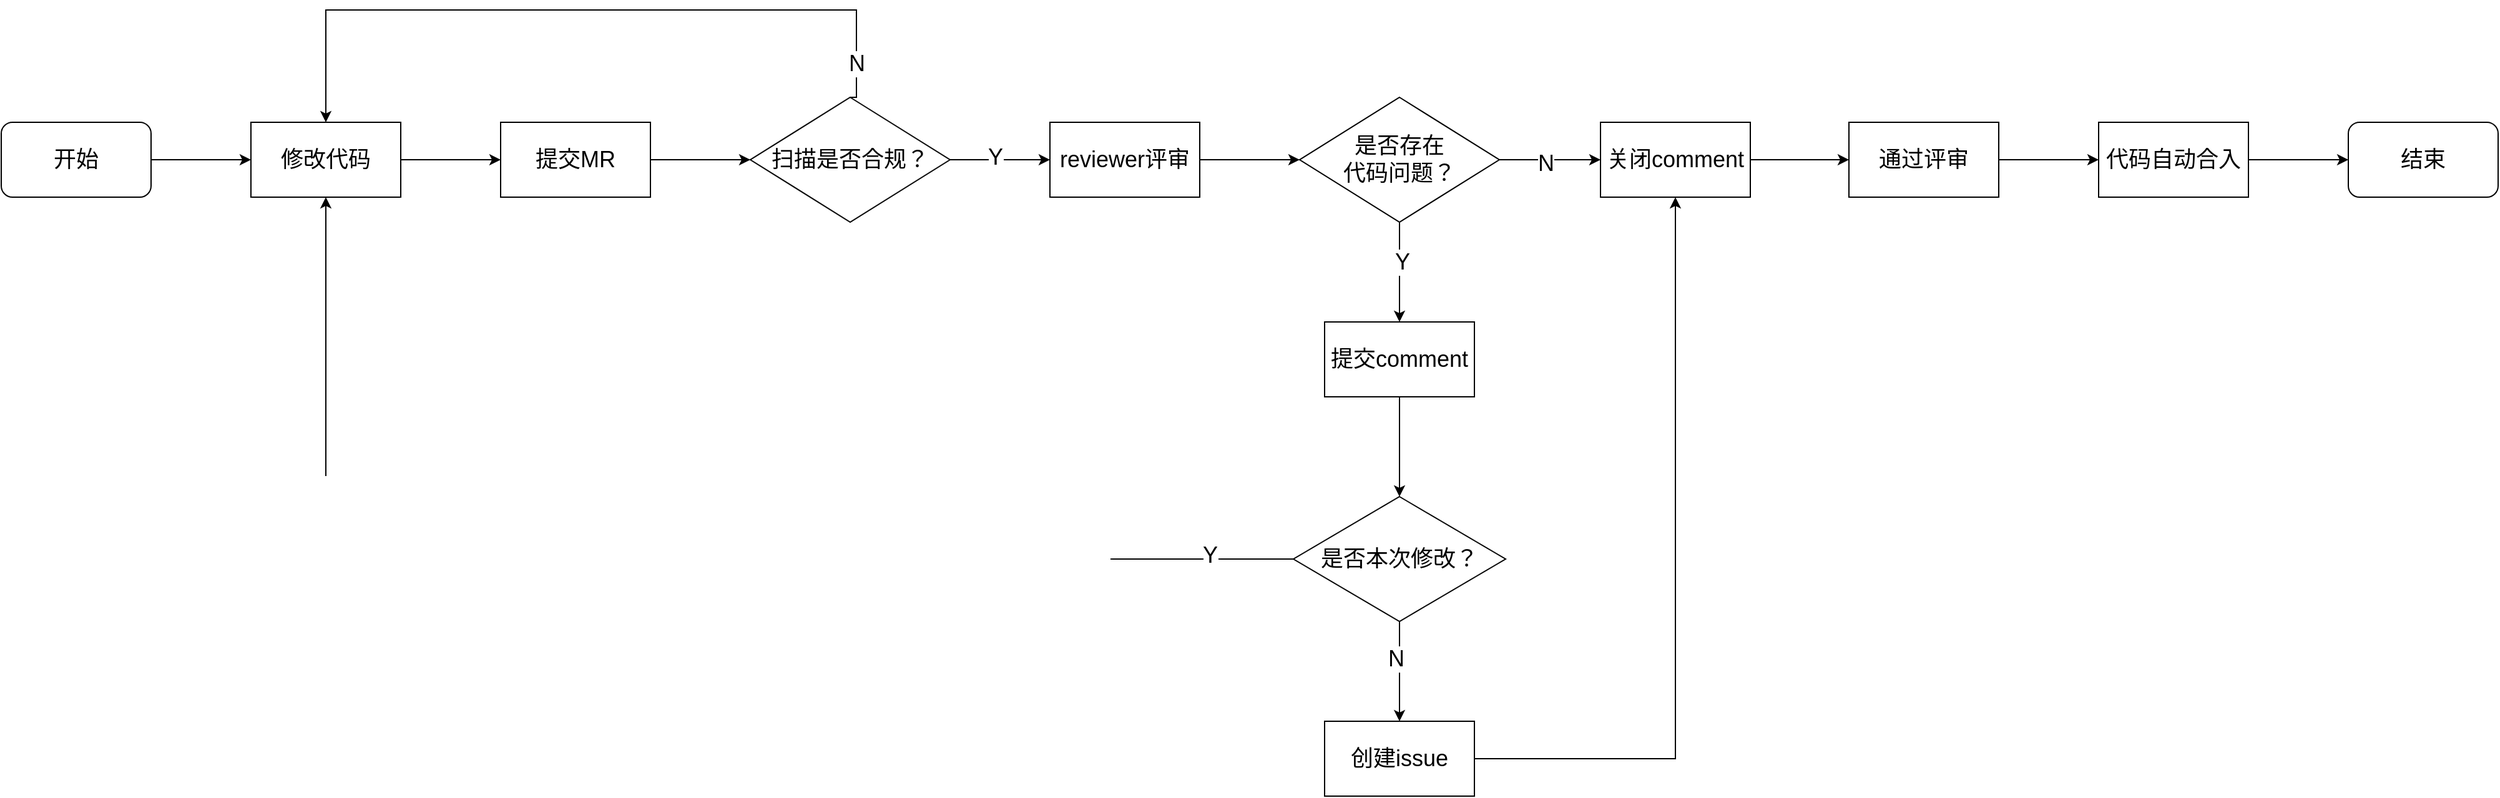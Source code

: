 <mxfile version="20.5.3" type="github">
  <diagram id="cU5TpNQma8DvAx0sJowp" name="第 1 页">
    <mxGraphModel dx="1638" dy="521" grid="1" gridSize="10" guides="1" tooltips="1" connect="1" arrows="1" fold="1" page="1" pageScale="1" pageWidth="827" pageHeight="1169" math="0" shadow="0">
      <root>
        <mxCell id="0" />
        <mxCell id="1" parent="0" />
        <mxCell id="-r1BYs2WobOlDjO60WQH-3" value="" style="edgeStyle=orthogonalEdgeStyle;rounded=0;orthogonalLoop=1;jettySize=auto;html=1;fontSize=18;" edge="1" parent="1" source="-r1BYs2WobOlDjO60WQH-1" target="-r1BYs2WobOlDjO60WQH-2">
          <mxGeometry relative="1" as="geometry" />
        </mxCell>
        <mxCell id="-r1BYs2WobOlDjO60WQH-1" value="&lt;font style=&quot;font-size: 18px;&quot;&gt;修改代码&lt;/font&gt;" style="rounded=0;whiteSpace=wrap;html=1;" vertex="1" parent="1">
          <mxGeometry x="40" y="250" width="120" height="60" as="geometry" />
        </mxCell>
        <mxCell id="-r1BYs2WobOlDjO60WQH-5" style="edgeStyle=orthogonalEdgeStyle;rounded=0;orthogonalLoop=1;jettySize=auto;html=1;fontSize=18;" edge="1" parent="1" source="-r1BYs2WobOlDjO60WQH-2" target="-r1BYs2WobOlDjO60WQH-4">
          <mxGeometry relative="1" as="geometry" />
        </mxCell>
        <mxCell id="-r1BYs2WobOlDjO60WQH-2" value="&lt;font style=&quot;font-size: 18px;&quot;&gt;提交MR&lt;br&gt;&lt;/font&gt;" style="rounded=0;whiteSpace=wrap;html=1;" vertex="1" parent="1">
          <mxGeometry x="240" y="250" width="120" height="60" as="geometry" />
        </mxCell>
        <mxCell id="-r1BYs2WobOlDjO60WQH-6" style="edgeStyle=orthogonalEdgeStyle;rounded=0;orthogonalLoop=1;jettySize=auto;html=1;entryX=0.5;entryY=0;entryDx=0;entryDy=0;fontSize=18;exitX=0.5;exitY=0;exitDx=0;exitDy=0;" edge="1" parent="1" source="-r1BYs2WobOlDjO60WQH-4" target="-r1BYs2WobOlDjO60WQH-1">
          <mxGeometry relative="1" as="geometry">
            <Array as="points">
              <mxPoint x="525" y="160" />
              <mxPoint x="100" y="160" />
            </Array>
          </mxGeometry>
        </mxCell>
        <mxCell id="-r1BYs2WobOlDjO60WQH-9" value="N" style="edgeLabel;html=1;align=center;verticalAlign=middle;resizable=0;points=[];fontSize=18;" vertex="1" connectable="0" parent="-r1BYs2WobOlDjO60WQH-6">
          <mxGeometry x="-0.888" relative="1" as="geometry">
            <mxPoint y="1" as="offset" />
          </mxGeometry>
        </mxCell>
        <mxCell id="-r1BYs2WobOlDjO60WQH-8" style="edgeStyle=orthogonalEdgeStyle;rounded=0;orthogonalLoop=1;jettySize=auto;html=1;fontSize=18;" edge="1" parent="1" source="-r1BYs2WobOlDjO60WQH-4" target="-r1BYs2WobOlDjO60WQH-7">
          <mxGeometry relative="1" as="geometry" />
        </mxCell>
        <mxCell id="-r1BYs2WobOlDjO60WQH-10" value="Y" style="edgeLabel;html=1;align=center;verticalAlign=middle;resizable=0;points=[];fontSize=18;" vertex="1" connectable="0" parent="-r1BYs2WobOlDjO60WQH-8">
          <mxGeometry x="-0.109" y="3" relative="1" as="geometry">
            <mxPoint y="1" as="offset" />
          </mxGeometry>
        </mxCell>
        <mxCell id="-r1BYs2WobOlDjO60WQH-4" value="扫描是否合规？" style="rhombus;whiteSpace=wrap;html=1;fontSize=18;" vertex="1" parent="1">
          <mxGeometry x="440" y="230" width="160" height="100" as="geometry" />
        </mxCell>
        <mxCell id="-r1BYs2WobOlDjO60WQH-14" value="" style="edgeStyle=orthogonalEdgeStyle;rounded=0;orthogonalLoop=1;jettySize=auto;html=1;fontSize=18;" edge="1" parent="1" source="-r1BYs2WobOlDjO60WQH-7" target="-r1BYs2WobOlDjO60WQH-13">
          <mxGeometry relative="1" as="geometry" />
        </mxCell>
        <mxCell id="-r1BYs2WobOlDjO60WQH-7" value="reviewer评审" style="whiteSpace=wrap;html=1;fontSize=18;" vertex="1" parent="1">
          <mxGeometry x="680" y="250" width="120" height="60" as="geometry" />
        </mxCell>
        <mxCell id="-r1BYs2WobOlDjO60WQH-17" value="" style="edgeStyle=orthogonalEdgeStyle;rounded=0;orthogonalLoop=1;jettySize=auto;html=1;fontSize=18;entryX=0;entryY=0.5;entryDx=0;entryDy=0;" edge="1" parent="1" source="-r1BYs2WobOlDjO60WQH-13" target="-r1BYs2WobOlDjO60WQH-35">
          <mxGeometry relative="1" as="geometry" />
        </mxCell>
        <mxCell id="-r1BYs2WobOlDjO60WQH-21" value="N" style="edgeLabel;html=1;align=center;verticalAlign=middle;resizable=0;points=[];fontSize=18;" vertex="1" connectable="0" parent="-r1BYs2WobOlDjO60WQH-17">
          <mxGeometry x="-0.1" y="-3" relative="1" as="geometry">
            <mxPoint as="offset" />
          </mxGeometry>
        </mxCell>
        <mxCell id="-r1BYs2WobOlDjO60WQH-19" style="edgeStyle=orthogonalEdgeStyle;rounded=0;orthogonalLoop=1;jettySize=auto;html=1;entryX=0.5;entryY=0;entryDx=0;entryDy=0;fontSize=18;" edge="1" parent="1" source="-r1BYs2WobOlDjO60WQH-13" target="-r1BYs2WobOlDjO60WQH-18">
          <mxGeometry relative="1" as="geometry" />
        </mxCell>
        <mxCell id="-r1BYs2WobOlDjO60WQH-20" value="Y" style="edgeLabel;html=1;align=center;verticalAlign=middle;resizable=0;points=[];fontSize=18;" vertex="1" connectable="0" parent="-r1BYs2WobOlDjO60WQH-19">
          <mxGeometry x="-0.2" y="2" relative="1" as="geometry">
            <mxPoint as="offset" />
          </mxGeometry>
        </mxCell>
        <mxCell id="-r1BYs2WobOlDjO60WQH-13" value="是否存在&lt;br&gt;代码问题？" style="rhombus;whiteSpace=wrap;html=1;fontSize=18;" vertex="1" parent="1">
          <mxGeometry x="880" y="230" width="160" height="100" as="geometry" />
        </mxCell>
        <mxCell id="-r1BYs2WobOlDjO60WQH-23" value="" style="edgeStyle=orthogonalEdgeStyle;rounded=0;orthogonalLoop=1;jettySize=auto;html=1;fontSize=18;" edge="1" parent="1" source="-r1BYs2WobOlDjO60WQH-16" target="-r1BYs2WobOlDjO60WQH-22">
          <mxGeometry relative="1" as="geometry" />
        </mxCell>
        <mxCell id="-r1BYs2WobOlDjO60WQH-16" value="通过评审" style="whiteSpace=wrap;html=1;fontSize=18;" vertex="1" parent="1">
          <mxGeometry x="1320" y="250" width="120" height="60" as="geometry" />
        </mxCell>
        <mxCell id="-r1BYs2WobOlDjO60WQH-29" style="edgeStyle=orthogonalEdgeStyle;rounded=0;orthogonalLoop=1;jettySize=auto;html=1;fontSize=18;" edge="1" parent="1" source="-r1BYs2WobOlDjO60WQH-18" target="-r1BYs2WobOlDjO60WQH-28">
          <mxGeometry relative="1" as="geometry" />
        </mxCell>
        <mxCell id="-r1BYs2WobOlDjO60WQH-18" value="提交comment" style="whiteSpace=wrap;html=1;fontSize=18;" vertex="1" parent="1">
          <mxGeometry x="900" y="410" width="120" height="60" as="geometry" />
        </mxCell>
        <mxCell id="-r1BYs2WobOlDjO60WQH-27" style="edgeStyle=orthogonalEdgeStyle;rounded=0;orthogonalLoop=1;jettySize=auto;html=1;fontSize=18;" edge="1" parent="1" source="-r1BYs2WobOlDjO60WQH-22" target="-r1BYs2WobOlDjO60WQH-26">
          <mxGeometry relative="1" as="geometry" />
        </mxCell>
        <mxCell id="-r1BYs2WobOlDjO60WQH-22" value="代码自动合入" style="whiteSpace=wrap;html=1;fontSize=18;" vertex="1" parent="1">
          <mxGeometry x="1520" y="250" width="120" height="60" as="geometry" />
        </mxCell>
        <mxCell id="-r1BYs2WobOlDjO60WQH-25" style="edgeStyle=orthogonalEdgeStyle;rounded=0;orthogonalLoop=1;jettySize=auto;html=1;fontSize=18;" edge="1" parent="1" source="-r1BYs2WobOlDjO60WQH-24" target="-r1BYs2WobOlDjO60WQH-1">
          <mxGeometry relative="1" as="geometry" />
        </mxCell>
        <mxCell id="-r1BYs2WobOlDjO60WQH-24" value="开始" style="rounded=1;whiteSpace=wrap;html=1;fontSize=18;" vertex="1" parent="1">
          <mxGeometry x="-160" y="250" width="120" height="60" as="geometry" />
        </mxCell>
        <mxCell id="-r1BYs2WobOlDjO60WQH-26" value="结束" style="rounded=1;whiteSpace=wrap;html=1;fontSize=18;" vertex="1" parent="1">
          <mxGeometry x="1720" y="250" width="120" height="60" as="geometry" />
        </mxCell>
        <mxCell id="-r1BYs2WobOlDjO60WQH-30" style="edgeStyle=orthogonalEdgeStyle;rounded=0;orthogonalLoop=1;jettySize=auto;html=1;entryX=0.5;entryY=1;entryDx=0;entryDy=0;fontSize=18;" edge="1" parent="1" source="-r1BYs2WobOlDjO60WQH-28" target="-r1BYs2WobOlDjO60WQH-1">
          <mxGeometry relative="1" as="geometry" />
        </mxCell>
        <mxCell id="-r1BYs2WobOlDjO60WQH-33" value="Y" style="edgeLabel;html=1;align=center;verticalAlign=middle;resizable=0;points=[];fontSize=18;" vertex="1" connectable="0" parent="-r1BYs2WobOlDjO60WQH-30">
          <mxGeometry x="-0.873" y="-3" relative="1" as="geometry">
            <mxPoint as="offset" />
          </mxGeometry>
        </mxCell>
        <mxCell id="-r1BYs2WobOlDjO60WQH-32" style="edgeStyle=orthogonalEdgeStyle;rounded=0;orthogonalLoop=1;jettySize=auto;html=1;entryX=0.5;entryY=0;entryDx=0;entryDy=0;fontSize=18;" edge="1" parent="1" source="-r1BYs2WobOlDjO60WQH-28" target="-r1BYs2WobOlDjO60WQH-31">
          <mxGeometry relative="1" as="geometry" />
        </mxCell>
        <mxCell id="-r1BYs2WobOlDjO60WQH-34" value="N" style="edgeLabel;html=1;align=center;verticalAlign=middle;resizable=0;points=[];fontSize=18;" vertex="1" connectable="0" parent="-r1BYs2WobOlDjO60WQH-32">
          <mxGeometry x="-0.257" y="-3" relative="1" as="geometry">
            <mxPoint as="offset" />
          </mxGeometry>
        </mxCell>
        <mxCell id="-r1BYs2WobOlDjO60WQH-28" value="是否本次修改？" style="rhombus;whiteSpace=wrap;html=1;fontSize=18;" vertex="1" parent="1">
          <mxGeometry x="875" y="550" width="170" height="100" as="geometry" />
        </mxCell>
        <mxCell id="-r1BYs2WobOlDjO60WQH-37" style="edgeStyle=orthogonalEdgeStyle;rounded=0;orthogonalLoop=1;jettySize=auto;html=1;entryX=0.5;entryY=1;entryDx=0;entryDy=0;fontSize=18;" edge="1" parent="1" source="-r1BYs2WobOlDjO60WQH-31" target="-r1BYs2WobOlDjO60WQH-35">
          <mxGeometry relative="1" as="geometry" />
        </mxCell>
        <mxCell id="-r1BYs2WobOlDjO60WQH-31" value="创建issue" style="whiteSpace=wrap;html=1;fontSize=18;" vertex="1" parent="1">
          <mxGeometry x="900" y="730" width="120" height="60" as="geometry" />
        </mxCell>
        <mxCell id="-r1BYs2WobOlDjO60WQH-36" style="edgeStyle=orthogonalEdgeStyle;rounded=0;orthogonalLoop=1;jettySize=auto;html=1;entryX=0;entryY=0.5;entryDx=0;entryDy=0;fontSize=18;" edge="1" parent="1" source="-r1BYs2WobOlDjO60WQH-35" target="-r1BYs2WobOlDjO60WQH-16">
          <mxGeometry relative="1" as="geometry" />
        </mxCell>
        <mxCell id="-r1BYs2WobOlDjO60WQH-35" value="关闭comment" style="whiteSpace=wrap;html=1;fontSize=18;" vertex="1" parent="1">
          <mxGeometry x="1121" y="250" width="120" height="60" as="geometry" />
        </mxCell>
      </root>
    </mxGraphModel>
  </diagram>
</mxfile>
